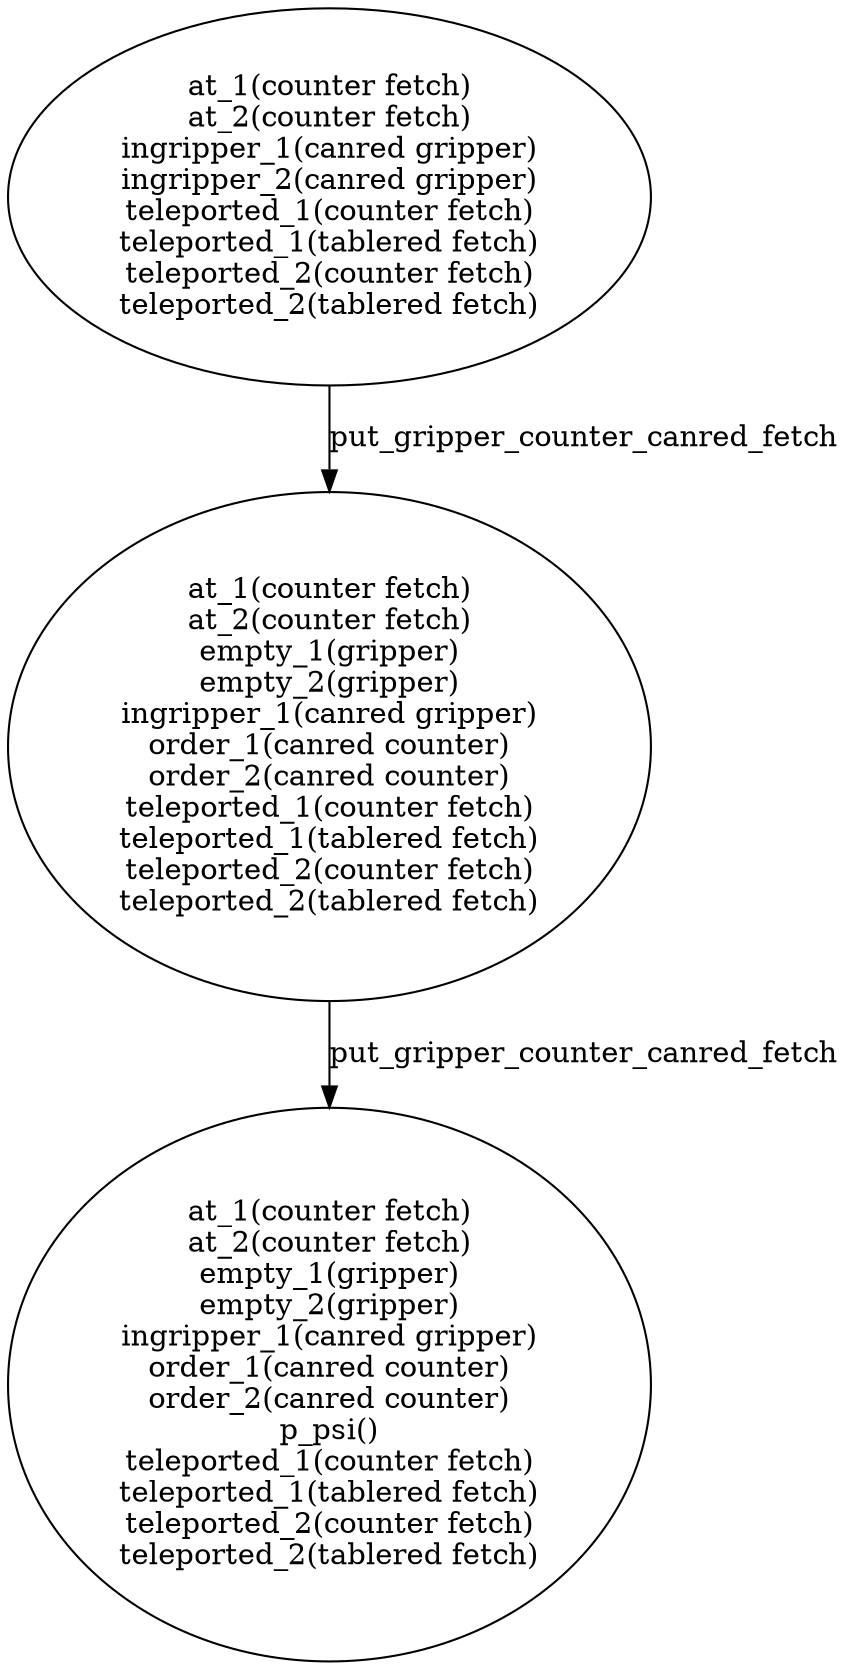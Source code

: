 strict digraph  {
1 [label="at_1(counter fetch)\nat_2(counter fetch)\ningripper_1(canred gripper)\ningripper_2(canred gripper)\nteleported_1(counter fetch)\nteleported_1(tablered fetch)\nteleported_2(counter fetch)\nteleported_2(tablered fetch)"];
2 [label="at_1(counter fetch)\nat_2(counter fetch)\nempty_1(gripper)\nempty_2(gripper)\ningripper_1(canred gripper)\norder_1(canred counter)\norder_2(canred counter)\np_psi()\nteleported_1(counter fetch)\nteleported_1(tablered fetch)\nteleported_2(counter fetch)\nteleported_2(tablered fetch)"];
3 [label="at_1(counter fetch)\nat_2(counter fetch)\nempty_1(gripper)\nempty_2(gripper)\ningripper_1(canred gripper)\norder_1(canred counter)\norder_2(canred counter)\nteleported_1(counter fetch)\nteleported_1(tablered fetch)\nteleported_2(counter fetch)\nteleported_2(tablered fetch)"];
1 -> 3  [label=put_gripper_counter_canred_fetch];
3 -> 2  [label=put_gripper_counter_canred_fetch];
}
